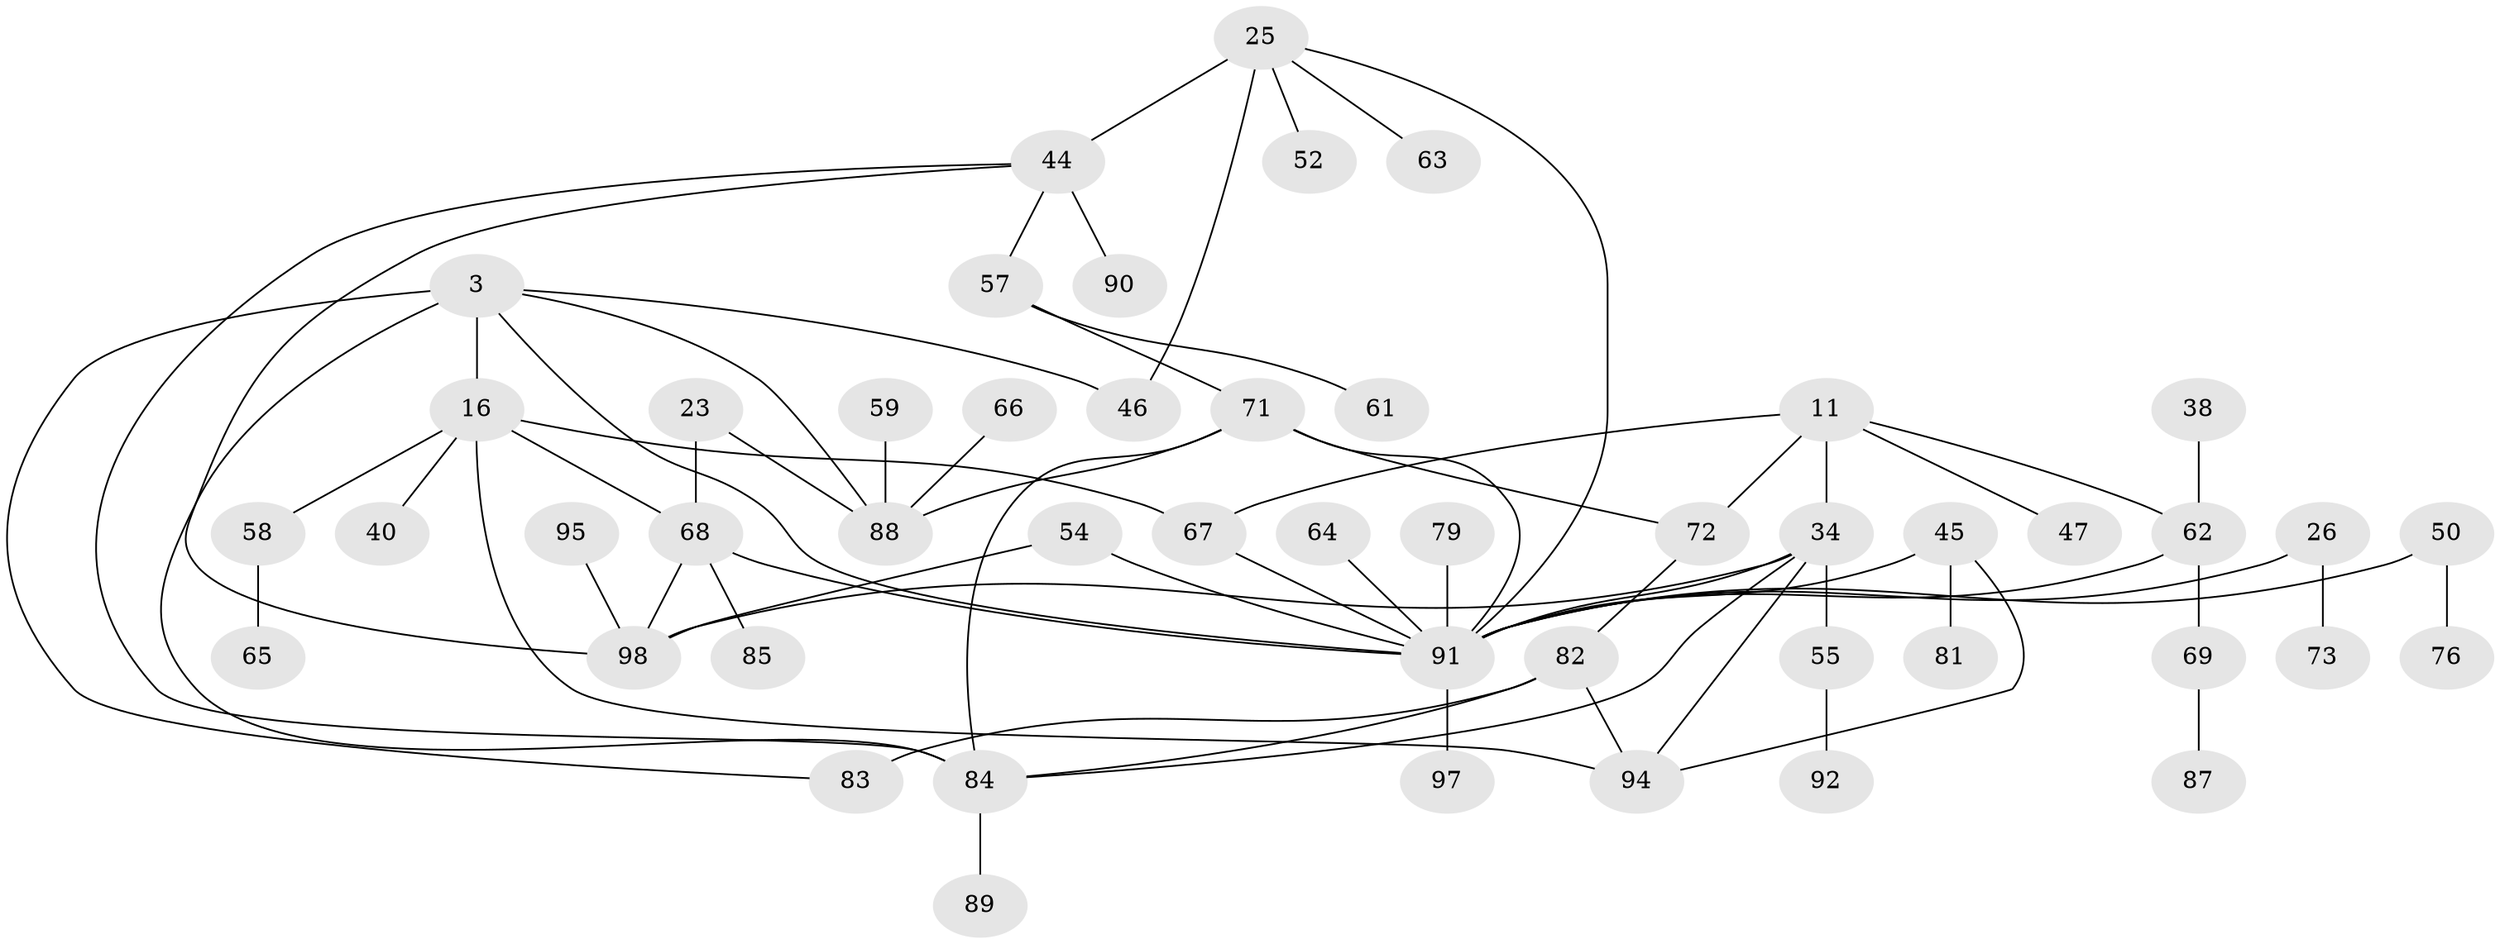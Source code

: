 // original degree distribution, {7: 0.05102040816326531, 4: 0.09183673469387756, 5: 0.05102040816326531, 6: 0.02040816326530612, 3: 0.22448979591836735, 2: 0.29591836734693877, 1: 0.2653061224489796}
// Generated by graph-tools (version 1.1) at 2025/42/03/09/25 04:42:45]
// undirected, 49 vertices, 68 edges
graph export_dot {
graph [start="1"]
  node [color=gray90,style=filled];
  3 [super="+2"];
  11;
  16 [super="+4+12"];
  23;
  25;
  26;
  34 [super="+32+18"];
  38;
  40;
  44 [super="+10+14+29"];
  45;
  46;
  47;
  50 [super="+33"];
  52;
  54;
  55;
  57;
  58 [super="+43"];
  59 [super="+7"];
  61;
  62 [super="+19"];
  63;
  64;
  65;
  66;
  67 [super="+6"];
  68 [super="+28+51"];
  69;
  71 [super="+39"];
  72 [super="+20"];
  73;
  76;
  79;
  81;
  82 [super="+30"];
  83 [super="+75"];
  84 [super="+77+35+24"];
  85;
  87;
  88 [super="+5"];
  89;
  90;
  91 [super="+37+56+41+53"];
  92;
  94 [super="+80"];
  95;
  97;
  98 [super="+42+93+96"];
  3 -- 46;
  3 -- 88 [weight=2];
  3 -- 16 [weight=2];
  3 -- 91;
  3 -- 83;
  3 -- 84 [weight=2];
  11 -- 47;
  11 -- 62 [weight=2];
  11 -- 67;
  11 -- 34 [weight=2];
  11 -- 72;
  16 -- 67;
  16 -- 58 [weight=2];
  16 -- 40;
  16 -- 68;
  16 -- 94;
  23 -- 88;
  23 -- 68;
  25 -- 52;
  25 -- 63;
  25 -- 46;
  25 -- 44 [weight=2];
  25 -- 91;
  26 -- 73;
  26 -- 91;
  34 -- 55;
  34 -- 98;
  34 -- 91 [weight=3];
  34 -- 84;
  34 -- 94;
  38 -- 62;
  44 -- 90;
  44 -- 57;
  44 -- 84;
  44 -- 98;
  45 -- 81;
  45 -- 91 [weight=2];
  45 -- 94;
  50 -- 76;
  50 -- 91;
  54 -- 91;
  54 -- 98;
  55 -- 92;
  57 -- 61;
  57 -- 71;
  58 -- 65;
  59 -- 88;
  62 -- 69;
  62 -- 91;
  64 -- 91;
  66 -- 88;
  67 -- 91;
  68 -- 91 [weight=2];
  68 -- 85;
  68 -- 98;
  69 -- 87;
  71 -- 88;
  71 -- 91;
  71 -- 84;
  71 -- 72;
  72 -- 82;
  79 -- 91;
  82 -- 83 [weight=2];
  82 -- 84;
  82 -- 94;
  84 -- 89;
  91 -- 97;
  95 -- 98;
}
